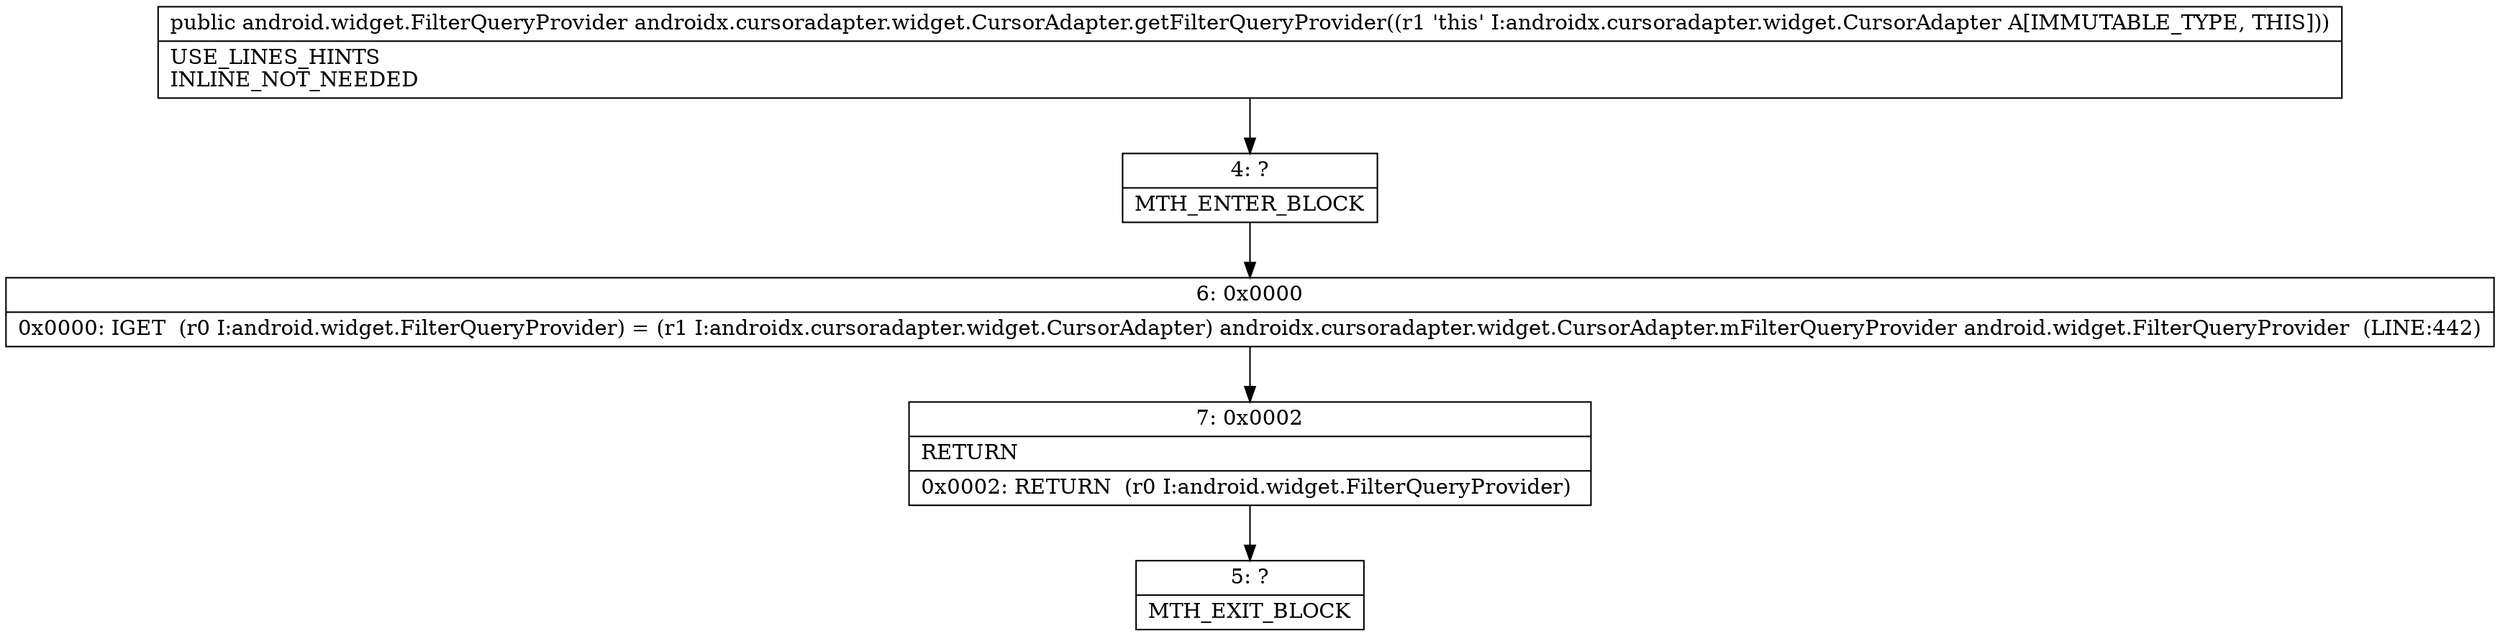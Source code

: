 digraph "CFG forandroidx.cursoradapter.widget.CursorAdapter.getFilterQueryProvider()Landroid\/widget\/FilterQueryProvider;" {
Node_4 [shape=record,label="{4\:\ ?|MTH_ENTER_BLOCK\l}"];
Node_6 [shape=record,label="{6\:\ 0x0000|0x0000: IGET  (r0 I:android.widget.FilterQueryProvider) = (r1 I:androidx.cursoradapter.widget.CursorAdapter) androidx.cursoradapter.widget.CursorAdapter.mFilterQueryProvider android.widget.FilterQueryProvider  (LINE:442)\l}"];
Node_7 [shape=record,label="{7\:\ 0x0002|RETURN\l|0x0002: RETURN  (r0 I:android.widget.FilterQueryProvider) \l}"];
Node_5 [shape=record,label="{5\:\ ?|MTH_EXIT_BLOCK\l}"];
MethodNode[shape=record,label="{public android.widget.FilterQueryProvider androidx.cursoradapter.widget.CursorAdapter.getFilterQueryProvider((r1 'this' I:androidx.cursoradapter.widget.CursorAdapter A[IMMUTABLE_TYPE, THIS]))  | USE_LINES_HINTS\lINLINE_NOT_NEEDED\l}"];
MethodNode -> Node_4;Node_4 -> Node_6;
Node_6 -> Node_7;
Node_7 -> Node_5;
}

